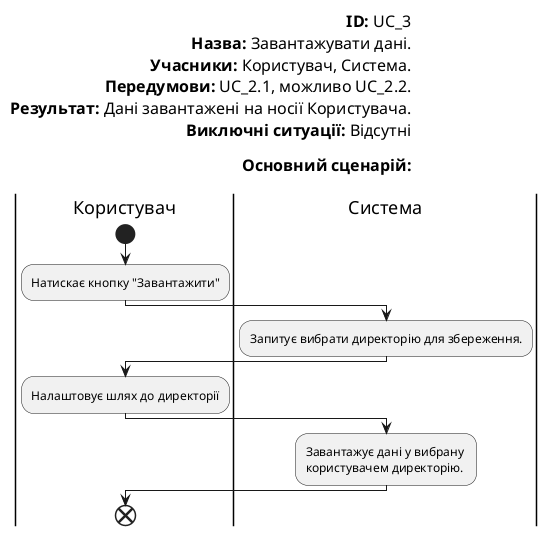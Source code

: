 @startuml
left header
        <font color=000 size=16><b>ID:</b> UC_3
        <font color=000 size=16><b>Назва:</b> Завантажувати дані.
        <font color=000 size=16><b>Учасники:</b> Користувач, Система.
        <font color=000 size=16><b>Передумови:</b> UC_2.1, можливо UC_2.2.
        <font color=000 size=16><b>Результат:</b> Дані завантажені на носії Користувача.
        <font color=000 size=16><b>Виключні ситуації:</b> Відсутні
        
        <font color=000 size=16><b>Основний сценарій:</b>
        
    end header

    |Користувач|
    start
    :Натискає кнопку "Завантажити";
    |Система|
    :Запитує вибрати директорію для збереження.;
    |Користувач|
    :Налаштовує шлях до директорії;
    |Система|
    :Завантажує дані у вибрану \nкористувачем директорію.;
        |Користувач|
    end;
@enduml

